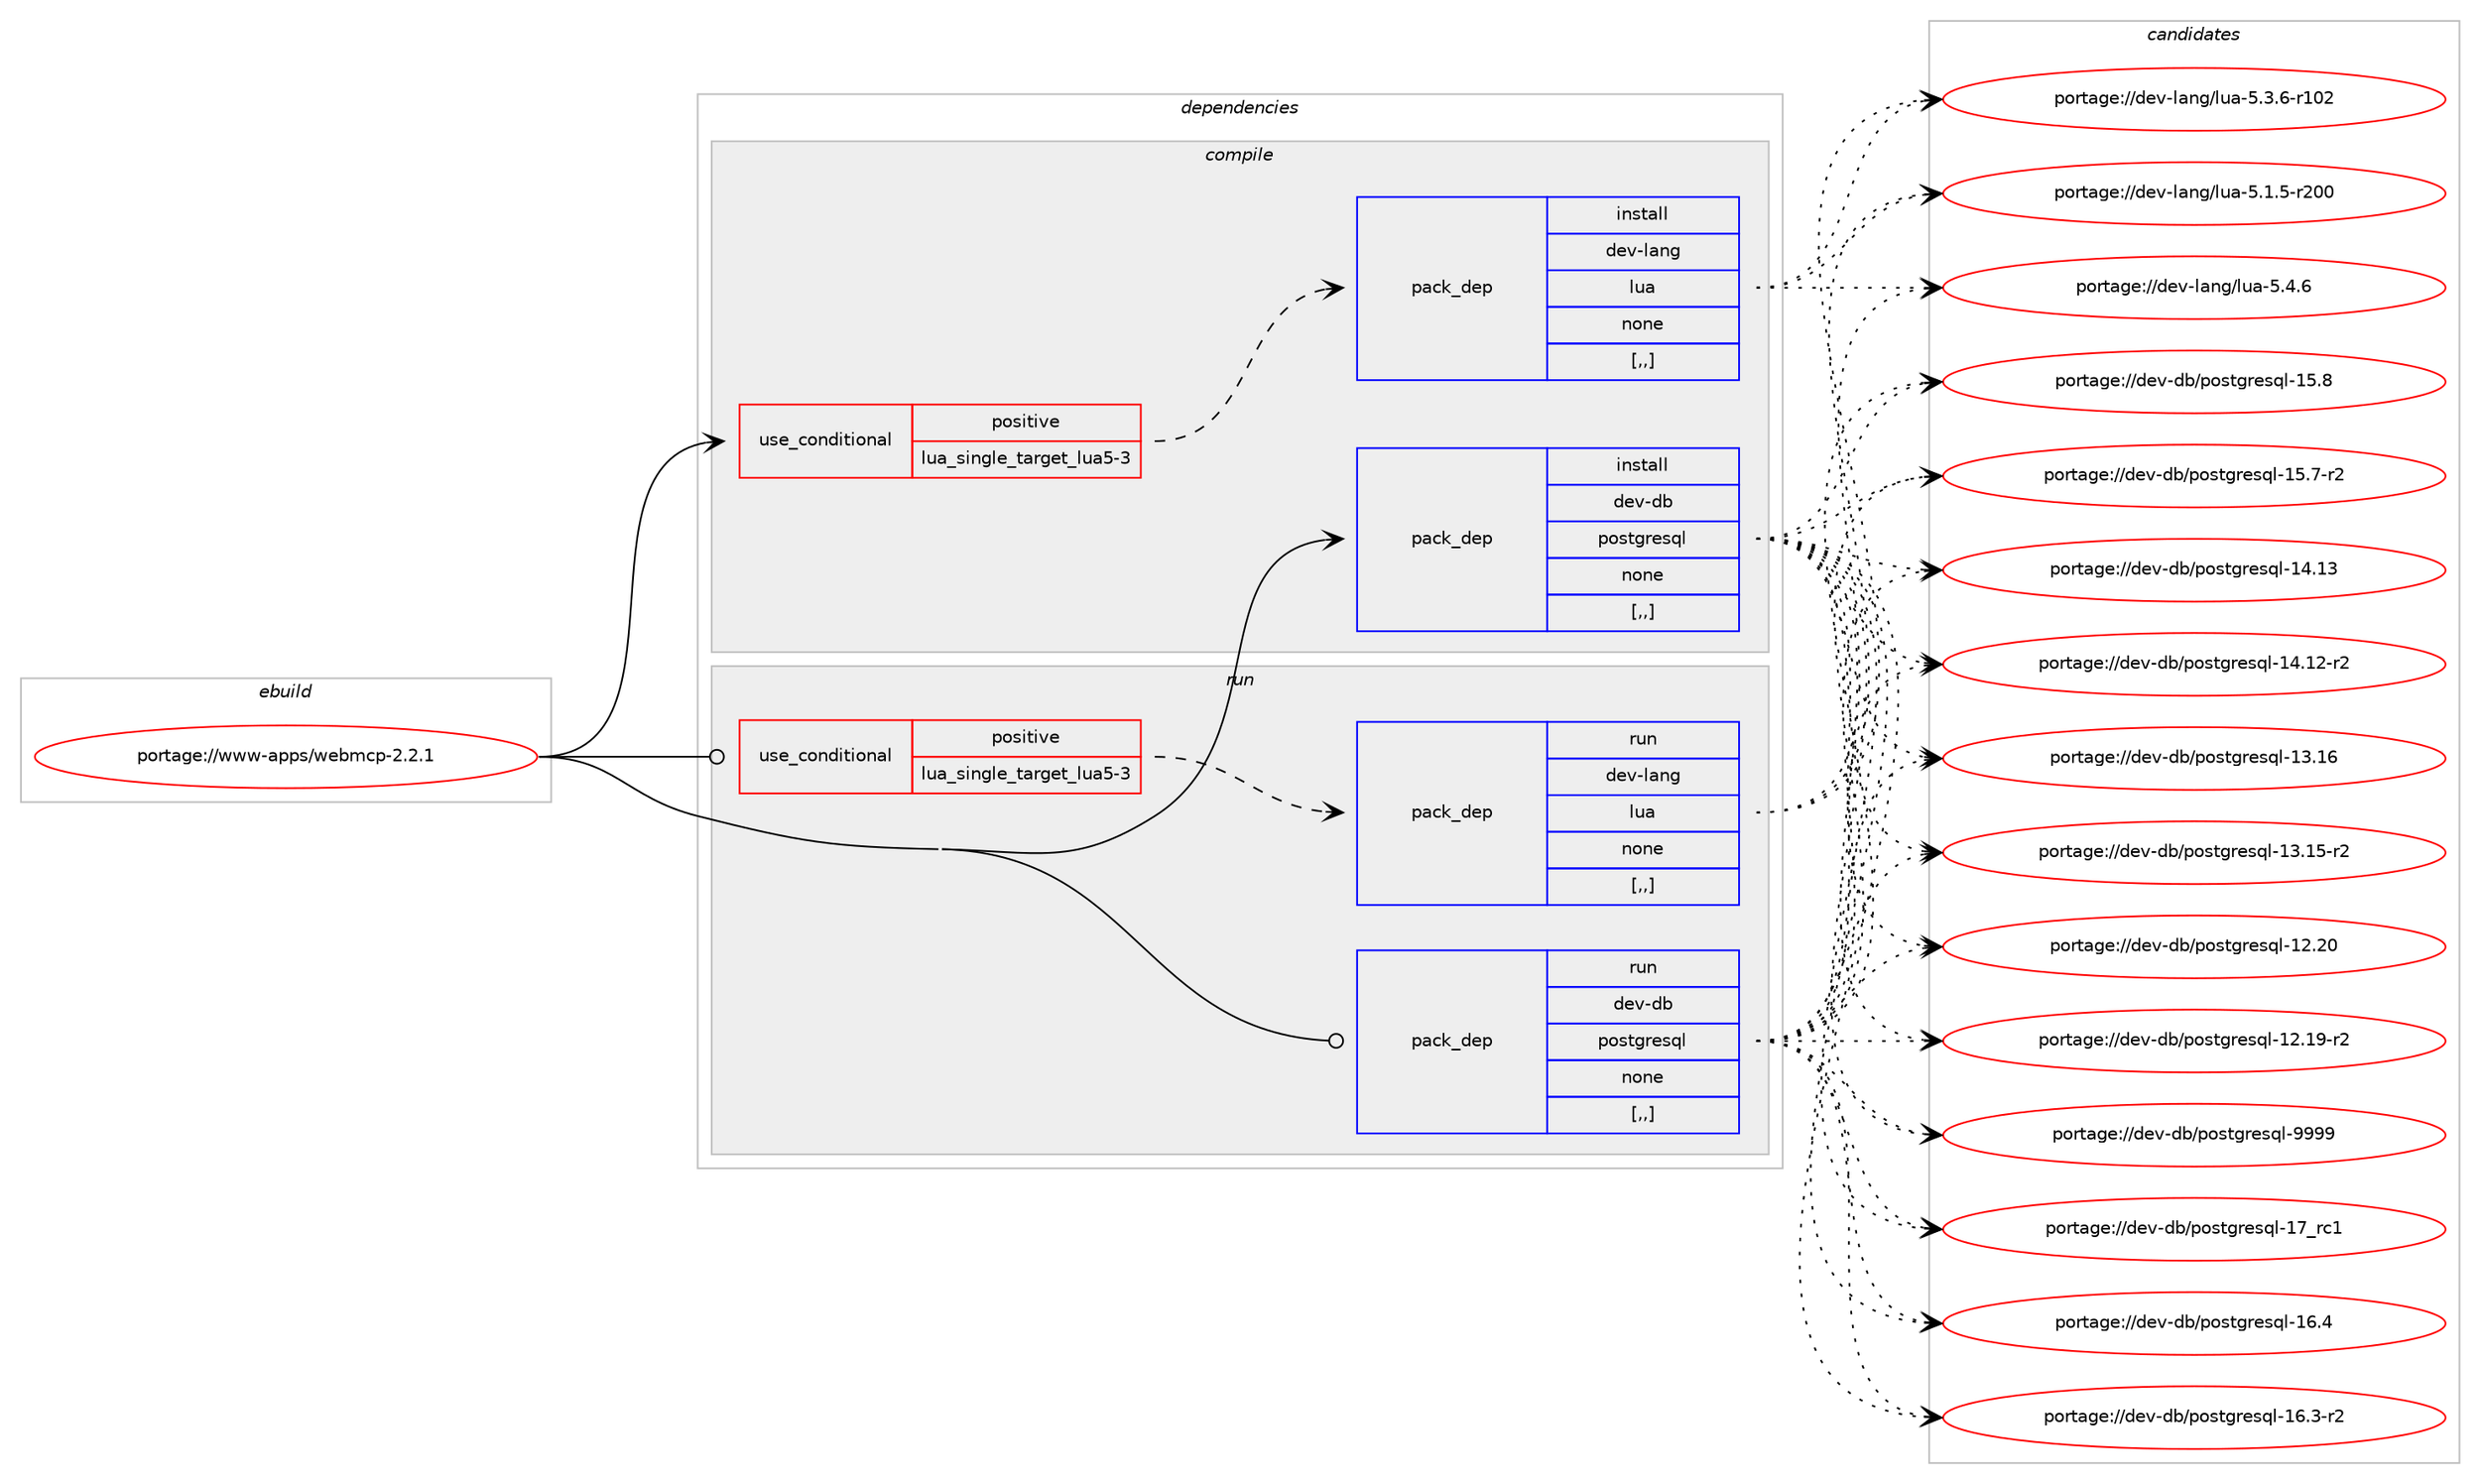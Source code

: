 digraph prolog {

# *************
# Graph options
# *************

newrank=true;
concentrate=true;
compound=true;
graph [rankdir=LR,fontname=Helvetica,fontsize=10,ranksep=1.5];#, ranksep=2.5, nodesep=0.2];
edge  [arrowhead=vee];
node  [fontname=Helvetica,fontsize=10];

# **********
# The ebuild
# **********

subgraph cluster_leftcol {
color=gray;
label=<<i>ebuild</i>>;
id [label="portage://www-apps/webmcp-2.2.1", color=red, width=4, href="../www-apps/webmcp-2.2.1.svg"];
}

# ****************
# The dependencies
# ****************

subgraph cluster_midcol {
color=gray;
label=<<i>dependencies</i>>;
subgraph cluster_compile {
fillcolor="#eeeeee";
style=filled;
label=<<i>compile</i>>;
subgraph cond253754 {
dependency959801 [label=<<TABLE BORDER="0" CELLBORDER="1" CELLSPACING="0" CELLPADDING="4"><TR><TD ROWSPAN="3" CELLPADDING="10">use_conditional</TD></TR><TR><TD>positive</TD></TR><TR><TD>lua_single_target_lua5-3</TD></TR></TABLE>>, shape=none, color=red];
subgraph pack698985 {
dependency959802 [label=<<TABLE BORDER="0" CELLBORDER="1" CELLSPACING="0" CELLPADDING="4" WIDTH="220"><TR><TD ROWSPAN="6" CELLPADDING="30">pack_dep</TD></TR><TR><TD WIDTH="110">install</TD></TR><TR><TD>dev-lang</TD></TR><TR><TD>lua</TD></TR><TR><TD>none</TD></TR><TR><TD>[,,]</TD></TR></TABLE>>, shape=none, color=blue];
}
dependency959801:e -> dependency959802:w [weight=20,style="dashed",arrowhead="vee"];
}
id:e -> dependency959801:w [weight=20,style="solid",arrowhead="vee"];
subgraph pack698986 {
dependency959803 [label=<<TABLE BORDER="0" CELLBORDER="1" CELLSPACING="0" CELLPADDING="4" WIDTH="220"><TR><TD ROWSPAN="6" CELLPADDING="30">pack_dep</TD></TR><TR><TD WIDTH="110">install</TD></TR><TR><TD>dev-db</TD></TR><TR><TD>postgresql</TD></TR><TR><TD>none</TD></TR><TR><TD>[,,]</TD></TR></TABLE>>, shape=none, color=blue];
}
id:e -> dependency959803:w [weight=20,style="solid",arrowhead="vee"];
}
subgraph cluster_compileandrun {
fillcolor="#eeeeee";
style=filled;
label=<<i>compile and run</i>>;
}
subgraph cluster_run {
fillcolor="#eeeeee";
style=filled;
label=<<i>run</i>>;
subgraph cond253755 {
dependency959804 [label=<<TABLE BORDER="0" CELLBORDER="1" CELLSPACING="0" CELLPADDING="4"><TR><TD ROWSPAN="3" CELLPADDING="10">use_conditional</TD></TR><TR><TD>positive</TD></TR><TR><TD>lua_single_target_lua5-3</TD></TR></TABLE>>, shape=none, color=red];
subgraph pack698987 {
dependency959805 [label=<<TABLE BORDER="0" CELLBORDER="1" CELLSPACING="0" CELLPADDING="4" WIDTH="220"><TR><TD ROWSPAN="6" CELLPADDING="30">pack_dep</TD></TR><TR><TD WIDTH="110">run</TD></TR><TR><TD>dev-lang</TD></TR><TR><TD>lua</TD></TR><TR><TD>none</TD></TR><TR><TD>[,,]</TD></TR></TABLE>>, shape=none, color=blue];
}
dependency959804:e -> dependency959805:w [weight=20,style="dashed",arrowhead="vee"];
}
id:e -> dependency959804:w [weight=20,style="solid",arrowhead="odot"];
subgraph pack698988 {
dependency959806 [label=<<TABLE BORDER="0" CELLBORDER="1" CELLSPACING="0" CELLPADDING="4" WIDTH="220"><TR><TD ROWSPAN="6" CELLPADDING="30">pack_dep</TD></TR><TR><TD WIDTH="110">run</TD></TR><TR><TD>dev-db</TD></TR><TR><TD>postgresql</TD></TR><TR><TD>none</TD></TR><TR><TD>[,,]</TD></TR></TABLE>>, shape=none, color=blue];
}
id:e -> dependency959806:w [weight=20,style="solid",arrowhead="odot"];
}
}

# **************
# The candidates
# **************

subgraph cluster_choices {
rank=same;
color=gray;
label=<<i>candidates</i>>;

subgraph choice698985 {
color=black;
nodesep=1;
choice10010111845108971101034710811797455346524654 [label="portage://dev-lang/lua-5.4.6", color=red, width=4,href="../dev-lang/lua-5.4.6.svg"];
choice1001011184510897110103471081179745534651465445114494850 [label="portage://dev-lang/lua-5.3.6-r102", color=red, width=4,href="../dev-lang/lua-5.3.6-r102.svg"];
choice1001011184510897110103471081179745534649465345114504848 [label="portage://dev-lang/lua-5.1.5-r200", color=red, width=4,href="../dev-lang/lua-5.1.5-r200.svg"];
dependency959802:e -> choice10010111845108971101034710811797455346524654:w [style=dotted,weight="100"];
dependency959802:e -> choice1001011184510897110103471081179745534651465445114494850:w [style=dotted,weight="100"];
dependency959802:e -> choice1001011184510897110103471081179745534649465345114504848:w [style=dotted,weight="100"];
}
subgraph choice698986 {
color=black;
nodesep=1;
choice1001011184510098471121111151161031141011151131084557575757 [label="portage://dev-db/postgresql-9999", color=red, width=4,href="../dev-db/postgresql-9999.svg"];
choice100101118451009847112111115116103114101115113108454955951149949 [label="portage://dev-db/postgresql-17_rc1", color=red, width=4,href="../dev-db/postgresql-17_rc1.svg"];
choice1001011184510098471121111151161031141011151131084549544652 [label="portage://dev-db/postgresql-16.4", color=red, width=4,href="../dev-db/postgresql-16.4.svg"];
choice10010111845100984711211111511610311410111511310845495446514511450 [label="portage://dev-db/postgresql-16.3-r2", color=red, width=4,href="../dev-db/postgresql-16.3-r2.svg"];
choice1001011184510098471121111151161031141011151131084549534656 [label="portage://dev-db/postgresql-15.8", color=red, width=4,href="../dev-db/postgresql-15.8.svg"];
choice10010111845100984711211111511610311410111511310845495346554511450 [label="portage://dev-db/postgresql-15.7-r2", color=red, width=4,href="../dev-db/postgresql-15.7-r2.svg"];
choice100101118451009847112111115116103114101115113108454952464951 [label="portage://dev-db/postgresql-14.13", color=red, width=4,href="../dev-db/postgresql-14.13.svg"];
choice1001011184510098471121111151161031141011151131084549524649504511450 [label="portage://dev-db/postgresql-14.12-r2", color=red, width=4,href="../dev-db/postgresql-14.12-r2.svg"];
choice100101118451009847112111115116103114101115113108454951464954 [label="portage://dev-db/postgresql-13.16", color=red, width=4,href="../dev-db/postgresql-13.16.svg"];
choice1001011184510098471121111151161031141011151131084549514649534511450 [label="portage://dev-db/postgresql-13.15-r2", color=red, width=4,href="../dev-db/postgresql-13.15-r2.svg"];
choice100101118451009847112111115116103114101115113108454950465048 [label="portage://dev-db/postgresql-12.20", color=red, width=4,href="../dev-db/postgresql-12.20.svg"];
choice1001011184510098471121111151161031141011151131084549504649574511450 [label="portage://dev-db/postgresql-12.19-r2", color=red, width=4,href="../dev-db/postgresql-12.19-r2.svg"];
dependency959803:e -> choice1001011184510098471121111151161031141011151131084557575757:w [style=dotted,weight="100"];
dependency959803:e -> choice100101118451009847112111115116103114101115113108454955951149949:w [style=dotted,weight="100"];
dependency959803:e -> choice1001011184510098471121111151161031141011151131084549544652:w [style=dotted,weight="100"];
dependency959803:e -> choice10010111845100984711211111511610311410111511310845495446514511450:w [style=dotted,weight="100"];
dependency959803:e -> choice1001011184510098471121111151161031141011151131084549534656:w [style=dotted,weight="100"];
dependency959803:e -> choice10010111845100984711211111511610311410111511310845495346554511450:w [style=dotted,weight="100"];
dependency959803:e -> choice100101118451009847112111115116103114101115113108454952464951:w [style=dotted,weight="100"];
dependency959803:e -> choice1001011184510098471121111151161031141011151131084549524649504511450:w [style=dotted,weight="100"];
dependency959803:e -> choice100101118451009847112111115116103114101115113108454951464954:w [style=dotted,weight="100"];
dependency959803:e -> choice1001011184510098471121111151161031141011151131084549514649534511450:w [style=dotted,weight="100"];
dependency959803:e -> choice100101118451009847112111115116103114101115113108454950465048:w [style=dotted,weight="100"];
dependency959803:e -> choice1001011184510098471121111151161031141011151131084549504649574511450:w [style=dotted,weight="100"];
}
subgraph choice698987 {
color=black;
nodesep=1;
choice10010111845108971101034710811797455346524654 [label="portage://dev-lang/lua-5.4.6", color=red, width=4,href="../dev-lang/lua-5.4.6.svg"];
choice1001011184510897110103471081179745534651465445114494850 [label="portage://dev-lang/lua-5.3.6-r102", color=red, width=4,href="../dev-lang/lua-5.3.6-r102.svg"];
choice1001011184510897110103471081179745534649465345114504848 [label="portage://dev-lang/lua-5.1.5-r200", color=red, width=4,href="../dev-lang/lua-5.1.5-r200.svg"];
dependency959805:e -> choice10010111845108971101034710811797455346524654:w [style=dotted,weight="100"];
dependency959805:e -> choice1001011184510897110103471081179745534651465445114494850:w [style=dotted,weight="100"];
dependency959805:e -> choice1001011184510897110103471081179745534649465345114504848:w [style=dotted,weight="100"];
}
subgraph choice698988 {
color=black;
nodesep=1;
choice1001011184510098471121111151161031141011151131084557575757 [label="portage://dev-db/postgresql-9999", color=red, width=4,href="../dev-db/postgresql-9999.svg"];
choice100101118451009847112111115116103114101115113108454955951149949 [label="portage://dev-db/postgresql-17_rc1", color=red, width=4,href="../dev-db/postgresql-17_rc1.svg"];
choice1001011184510098471121111151161031141011151131084549544652 [label="portage://dev-db/postgresql-16.4", color=red, width=4,href="../dev-db/postgresql-16.4.svg"];
choice10010111845100984711211111511610311410111511310845495446514511450 [label="portage://dev-db/postgresql-16.3-r2", color=red, width=4,href="../dev-db/postgresql-16.3-r2.svg"];
choice1001011184510098471121111151161031141011151131084549534656 [label="portage://dev-db/postgresql-15.8", color=red, width=4,href="../dev-db/postgresql-15.8.svg"];
choice10010111845100984711211111511610311410111511310845495346554511450 [label="portage://dev-db/postgresql-15.7-r2", color=red, width=4,href="../dev-db/postgresql-15.7-r2.svg"];
choice100101118451009847112111115116103114101115113108454952464951 [label="portage://dev-db/postgresql-14.13", color=red, width=4,href="../dev-db/postgresql-14.13.svg"];
choice1001011184510098471121111151161031141011151131084549524649504511450 [label="portage://dev-db/postgresql-14.12-r2", color=red, width=4,href="../dev-db/postgresql-14.12-r2.svg"];
choice100101118451009847112111115116103114101115113108454951464954 [label="portage://dev-db/postgresql-13.16", color=red, width=4,href="../dev-db/postgresql-13.16.svg"];
choice1001011184510098471121111151161031141011151131084549514649534511450 [label="portage://dev-db/postgresql-13.15-r2", color=red, width=4,href="../dev-db/postgresql-13.15-r2.svg"];
choice100101118451009847112111115116103114101115113108454950465048 [label="portage://dev-db/postgresql-12.20", color=red, width=4,href="../dev-db/postgresql-12.20.svg"];
choice1001011184510098471121111151161031141011151131084549504649574511450 [label="portage://dev-db/postgresql-12.19-r2", color=red, width=4,href="../dev-db/postgresql-12.19-r2.svg"];
dependency959806:e -> choice1001011184510098471121111151161031141011151131084557575757:w [style=dotted,weight="100"];
dependency959806:e -> choice100101118451009847112111115116103114101115113108454955951149949:w [style=dotted,weight="100"];
dependency959806:e -> choice1001011184510098471121111151161031141011151131084549544652:w [style=dotted,weight="100"];
dependency959806:e -> choice10010111845100984711211111511610311410111511310845495446514511450:w [style=dotted,weight="100"];
dependency959806:e -> choice1001011184510098471121111151161031141011151131084549534656:w [style=dotted,weight="100"];
dependency959806:e -> choice10010111845100984711211111511610311410111511310845495346554511450:w [style=dotted,weight="100"];
dependency959806:e -> choice100101118451009847112111115116103114101115113108454952464951:w [style=dotted,weight="100"];
dependency959806:e -> choice1001011184510098471121111151161031141011151131084549524649504511450:w [style=dotted,weight="100"];
dependency959806:e -> choice100101118451009847112111115116103114101115113108454951464954:w [style=dotted,weight="100"];
dependency959806:e -> choice1001011184510098471121111151161031141011151131084549514649534511450:w [style=dotted,weight="100"];
dependency959806:e -> choice100101118451009847112111115116103114101115113108454950465048:w [style=dotted,weight="100"];
dependency959806:e -> choice1001011184510098471121111151161031141011151131084549504649574511450:w [style=dotted,weight="100"];
}
}

}
